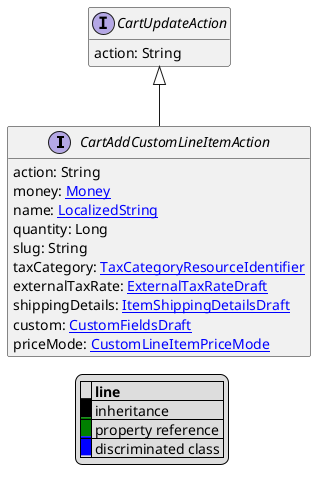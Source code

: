 @startuml

hide empty fields
hide empty methods
legend
|= |= line |
|<back:black>   </back>| inheritance |
|<back:green>   </back>| property reference |
|<back:blue>   </back>| discriminated class |
endlegend
interface CartAddCustomLineItemAction [[CartAddCustomLineItemAction.svg]] extends CartUpdateAction {
    action: String
    money: [[Money.svg Money]]
    name: [[LocalizedString.svg LocalizedString]]
    quantity: Long
    slug: String
    taxCategory: [[TaxCategoryResourceIdentifier.svg TaxCategoryResourceIdentifier]]
    externalTaxRate: [[ExternalTaxRateDraft.svg ExternalTaxRateDraft]]
    shippingDetails: [[ItemShippingDetailsDraft.svg ItemShippingDetailsDraft]]
    custom: [[CustomFieldsDraft.svg CustomFieldsDraft]]
    priceMode: [[CustomLineItemPriceMode.svg CustomLineItemPriceMode]]
}
interface CartUpdateAction [[CartUpdateAction.svg]]  {
    action: String
}





@enduml
